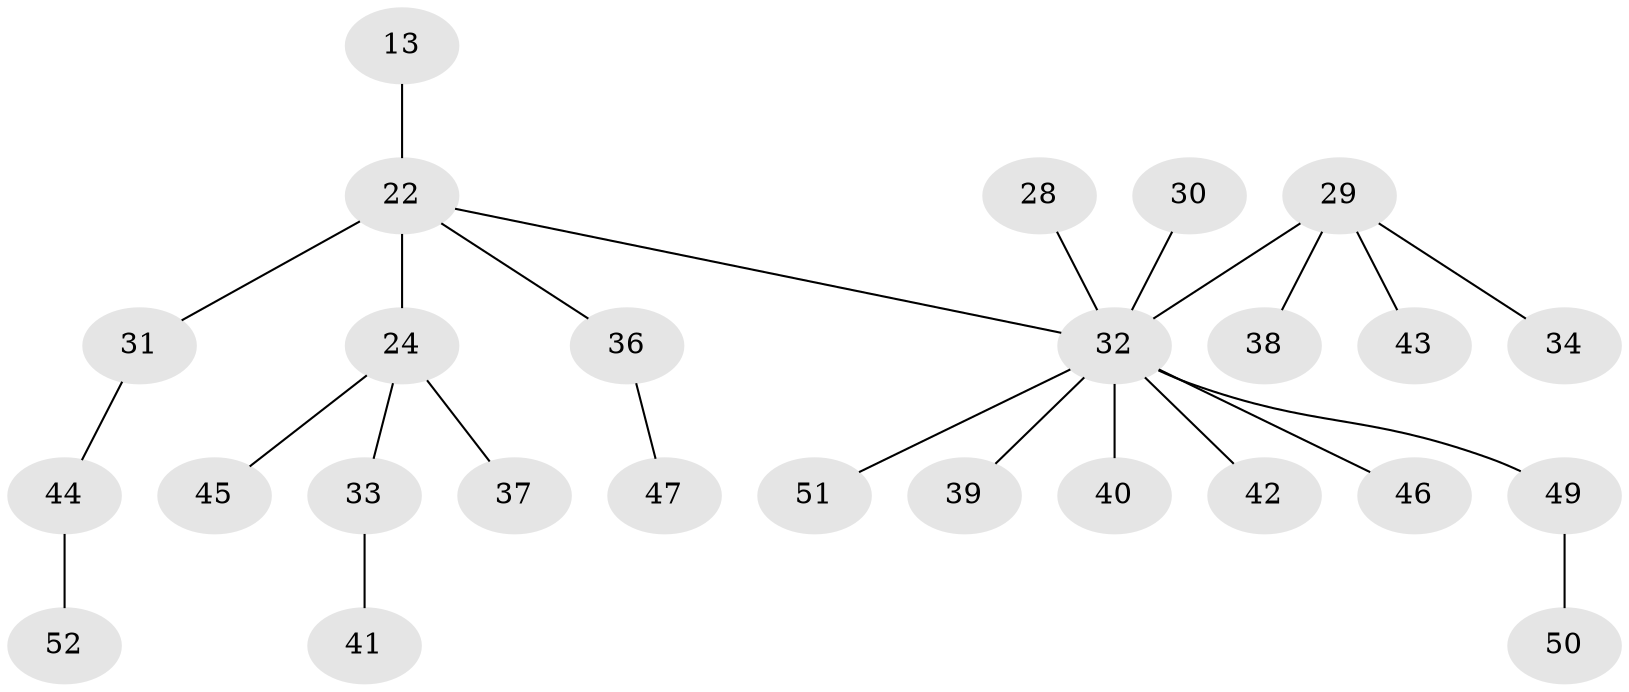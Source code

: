 // original degree distribution, {5: 0.057692307692307696, 2: 0.23076923076923078, 3: 0.07692307692307693, 6: 0.019230769230769232, 4: 0.09615384615384616, 1: 0.5192307692307693}
// Generated by graph-tools (version 1.1) at 2025/41/03/09/25 04:41:04]
// undirected, 26 vertices, 25 edges
graph export_dot {
graph [start="1"]
  node [color=gray90,style=filled];
  13;
  22 [super="+4+20"];
  24 [super="+2"];
  28;
  29;
  30;
  31;
  32 [super="+26+16+3+23+9+12+17+21+25"];
  33;
  34;
  36;
  37;
  38;
  39;
  40;
  41;
  42 [super="+19"];
  43;
  44;
  45;
  46;
  47;
  49 [super="+48"];
  50;
  51;
  52;
  13 -- 22;
  22 -- 32;
  22 -- 24 [weight=2];
  22 -- 36;
  22 -- 31;
  24 -- 33;
  24 -- 37;
  24 -- 45;
  28 -- 32;
  29 -- 34;
  29 -- 38;
  29 -- 43;
  29 -- 32;
  30 -- 32;
  31 -- 44;
  32 -- 51;
  32 -- 40;
  32 -- 39;
  32 -- 49;
  32 -- 46;
  32 -- 42;
  33 -- 41;
  36 -- 47;
  44 -- 52;
  49 -- 50;
}
